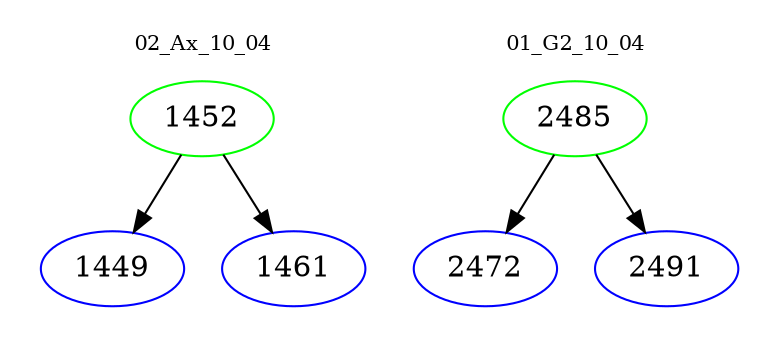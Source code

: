 digraph{
subgraph cluster_0 {
color = white
label = "02_Ax_10_04";
fontsize=10;
T0_1452 [label="1452", color="green"]
T0_1452 -> T0_1449 [color="black"]
T0_1449 [label="1449", color="blue"]
T0_1452 -> T0_1461 [color="black"]
T0_1461 [label="1461", color="blue"]
}
subgraph cluster_1 {
color = white
label = "01_G2_10_04";
fontsize=10;
T1_2485 [label="2485", color="green"]
T1_2485 -> T1_2472 [color="black"]
T1_2472 [label="2472", color="blue"]
T1_2485 -> T1_2491 [color="black"]
T1_2491 [label="2491", color="blue"]
}
}
